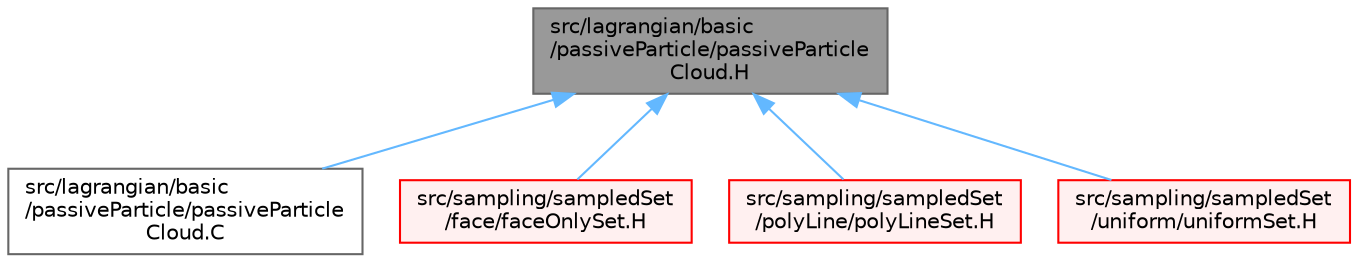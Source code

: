 digraph "src/lagrangian/basic/passiveParticle/passiveParticleCloud.H"
{
 // LATEX_PDF_SIZE
  bgcolor="transparent";
  edge [fontname=Helvetica,fontsize=10,labelfontname=Helvetica,labelfontsize=10];
  node [fontname=Helvetica,fontsize=10,shape=box,height=0.2,width=0.4];
  Node1 [id="Node000001",label="src/lagrangian/basic\l/passiveParticle/passiveParticle\lCloud.H",height=0.2,width=0.4,color="gray40", fillcolor="grey60", style="filled", fontcolor="black",tooltip=" "];
  Node1 -> Node2 [id="edge1_Node000001_Node000002",dir="back",color="steelblue1",style="solid",tooltip=" "];
  Node2 [id="Node000002",label="src/lagrangian/basic\l/passiveParticle/passiveParticle\lCloud.C",height=0.2,width=0.4,color="grey40", fillcolor="white", style="filled",URL="$passiveParticleCloud_8C.html",tooltip=" "];
  Node1 -> Node3 [id="edge2_Node000001_Node000003",dir="back",color="steelblue1",style="solid",tooltip=" "];
  Node3 [id="Node000003",label="src/sampling/sampledSet\l/face/faceOnlySet.H",height=0.2,width=0.4,color="red", fillcolor="#FFF0F0", style="filled",URL="$faceOnlySet_8H.html",tooltip=" "];
  Node1 -> Node10 [id="edge3_Node000001_Node000010",dir="back",color="steelblue1",style="solid",tooltip=" "];
  Node10 [id="Node000010",label="src/sampling/sampledSet\l/polyLine/polyLineSet.H",height=0.2,width=0.4,color="red", fillcolor="#FFF0F0", style="filled",URL="$polyLineSet_8H.html",tooltip=" "];
  Node1 -> Node12 [id="edge4_Node000001_Node000012",dir="back",color="steelblue1",style="solid",tooltip=" "];
  Node12 [id="Node000012",label="src/sampling/sampledSet\l/uniform/uniformSet.H",height=0.2,width=0.4,color="red", fillcolor="#FFF0F0", style="filled",URL="$uniformSet_8H.html",tooltip=" "];
}
